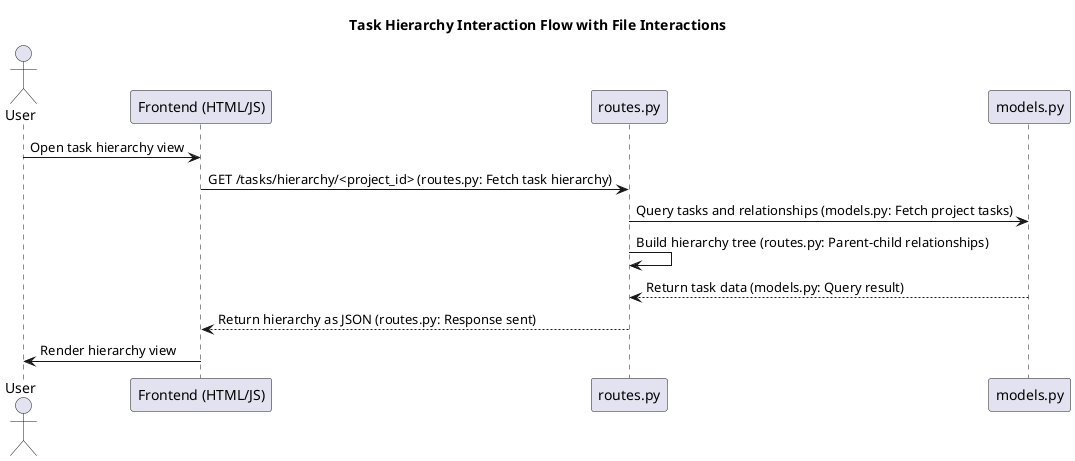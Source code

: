 @startuml
title Task Hierarchy Interaction Flow with File Interactions

actor User
participant "Frontend (HTML/JS)" as Frontend
participant "routes.py" as Routes
participant "models.py" as Database

User -> Frontend : Open task hierarchy view
Frontend -> Routes : GET /tasks/hierarchy/<project_id> (routes.py: Fetch task hierarchy)
Routes -> Database : Query tasks and relationships (models.py: Fetch project tasks)
Routes -> Routes : Build hierarchy tree (routes.py: Parent-child relationships)
Database --> Routes : Return task data (models.py: Query result)
Routes --> Frontend : Return hierarchy as JSON (routes.py: Response sent)
Frontend -> User : Render hierarchy view
@enduml